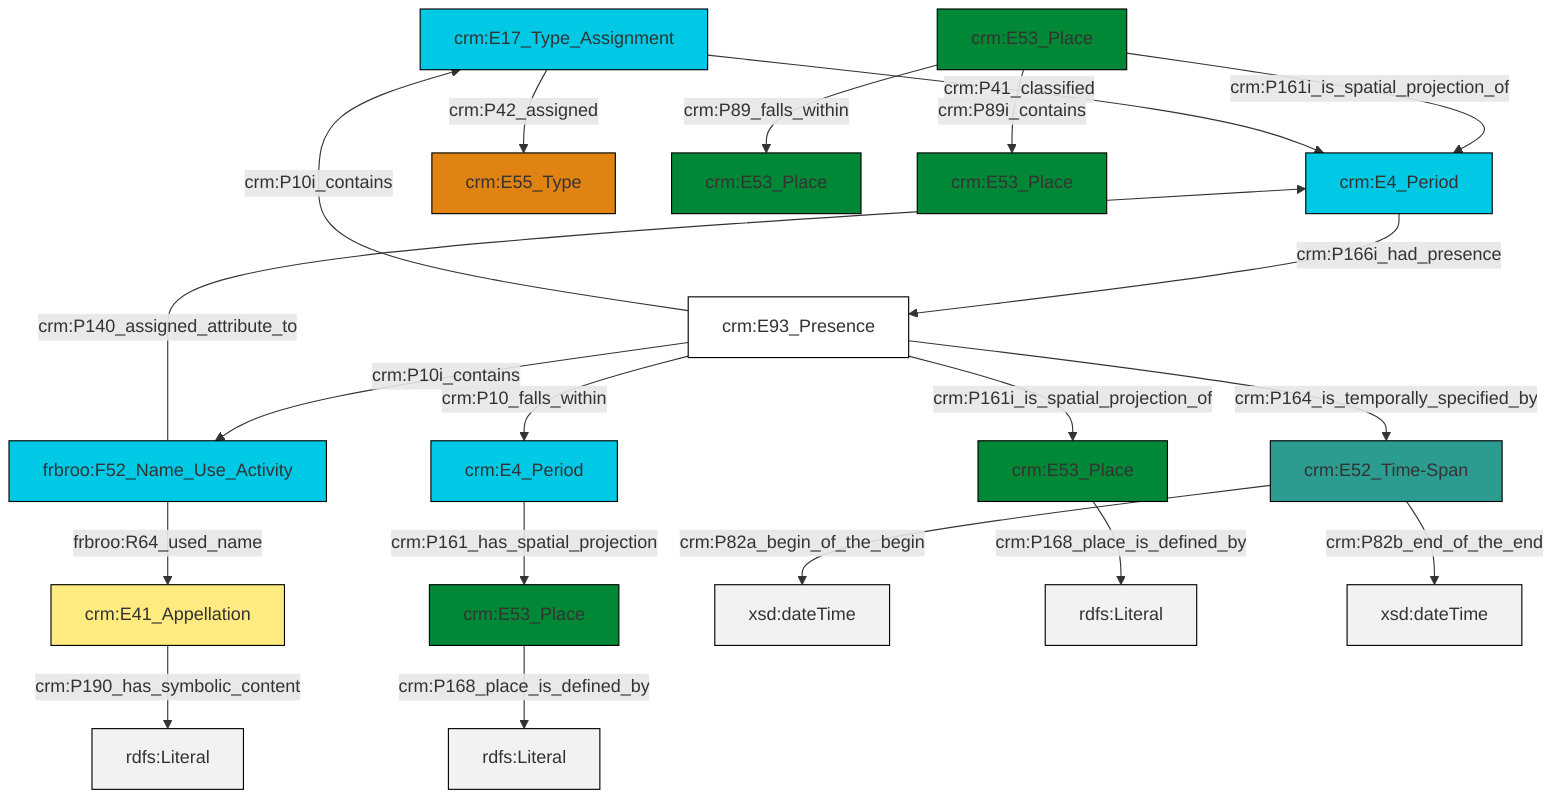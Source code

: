 graph TD
classDef Literal fill:#f2f2f2,stroke:#000000;
classDef CRM_Entity fill:#FFFFFF,stroke:#000000;
classDef Temporal_Entity fill:#00C9E6, stroke:#000000;
classDef Type fill:#E18312, stroke:#000000;
classDef Time-Span fill:#2C9C91, stroke:#000000;
classDef Appellation fill:#FFEB7F, stroke:#000000;
classDef Place fill:#008836, stroke:#000000;
classDef Persistent_Item fill:#B266B2, stroke:#000000;
classDef Conceptual_Object fill:#FFD700, stroke:#000000;
classDef Physical_Thing fill:#D2B48C, stroke:#000000;
classDef Actor fill:#f58aad, stroke:#000000;
classDef PC_Classes fill:#4ce600, stroke:#000000;
classDef Multi fill:#cccccc,stroke:#000000;

4["crm:E4_Period"]:::Temporal_Entity -->|crm:P166i_had_presence| 5["crm:E93_Presence"]:::CRM_Entity
5["crm:E93_Presence"]:::CRM_Entity -->|crm:P10i_contains| 6["frbroo:F52_Name_Use_Activity"]:::Temporal_Entity
9["crm:E53_Place"]:::Place -->|crm:P168_place_is_defined_by| 10[rdfs:Literal]:::Literal
6["frbroo:F52_Name_Use_Activity"]:::Temporal_Entity -->|crm:P140_assigned_attribute_to| 4["crm:E4_Period"]:::Temporal_Entity
0["crm:E52_Time-Span"]:::Time-Span -->|crm:P82a_begin_of_the_begin| 20[xsd:dateTime]:::Literal
18["crm:E4_Period"]:::Temporal_Entity -->|crm:P161_has_spatial_projection| 9["crm:E53_Place"]:::Place
5["crm:E93_Presence"]:::CRM_Entity -->|crm:P161i_is_spatial_projection_of| 14["crm:E53_Place"]:::Place
14["crm:E53_Place"]:::Place -->|crm:P168_place_is_defined_by| 21[rdfs:Literal]:::Literal
2["crm:E17_Type_Assignment"]:::Temporal_Entity -->|crm:P42_assigned| 7["crm:E55_Type"]:::Type
5["crm:E93_Presence"]:::CRM_Entity -->|crm:P164_is_temporally_specified_by| 0["crm:E52_Time-Span"]:::Time-Span
6["frbroo:F52_Name_Use_Activity"]:::Temporal_Entity -->|frbroo:R64_used_name| 11["crm:E41_Appellation"]:::Appellation
11["crm:E41_Appellation"]:::Appellation -->|crm:P190_has_symbolic_content| 24[rdfs:Literal]:::Literal
5["crm:E93_Presence"]:::CRM_Entity -->|crm:P10i_contains| 2["crm:E17_Type_Assignment"]:::Temporal_Entity
25["crm:E53_Place"]:::Place -->|crm:P89i_contains| 26["crm:E53_Place"]:::Place
5["crm:E93_Presence"]:::CRM_Entity -->|crm:P10_falls_within| 18["crm:E4_Period"]:::Temporal_Entity
25["crm:E53_Place"]:::Place -->|crm:P161i_is_spatial_projection_of| 4["crm:E4_Period"]:::Temporal_Entity
2["crm:E17_Type_Assignment"]:::Temporal_Entity -->|crm:P41_classified| 4["crm:E4_Period"]:::Temporal_Entity
25["crm:E53_Place"]:::Place -->|crm:P89_falls_within| 22["crm:E53_Place"]:::Place
0["crm:E52_Time-Span"]:::Time-Span -->|crm:P82b_end_of_the_end| 28[xsd:dateTime]:::Literal